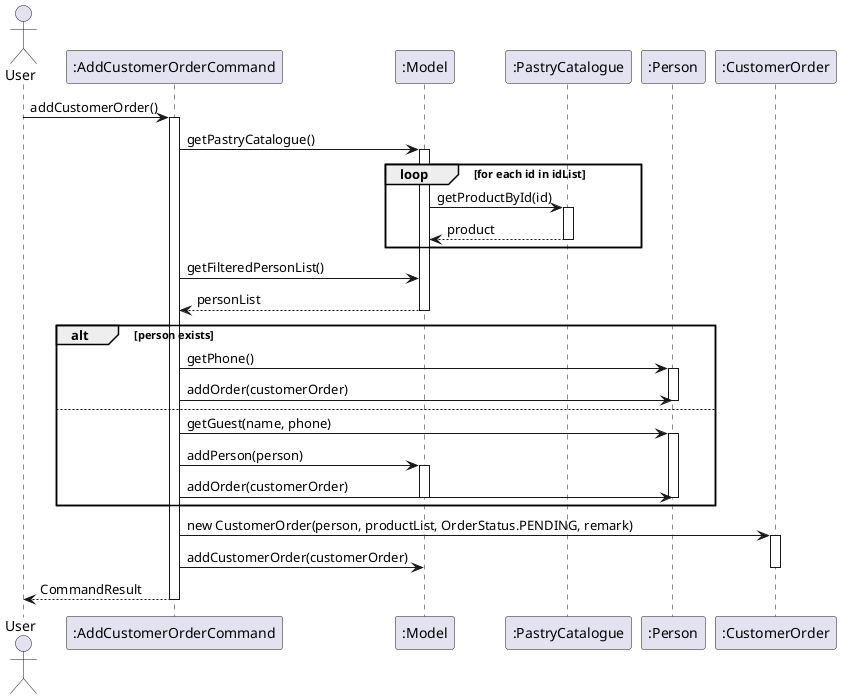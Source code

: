 @startuml
actor User
participant ":AddCustomerOrderCommand" as ACC
participant ":Model" as M
participant ":PastryCatalogue" as PC
participant ":Person" as P
participant ":CustomerOrder" as CO

User -> ACC: addCustomerOrder()
activate ACC
ACC -> M: getPastryCatalogue()
activate M
loop for each id in idList
    M -> PC: getProductById(id)
    activate PC
    PC --> M: product
    deactivate PC
end
ACC -> M: getFilteredPersonList()
M --> ACC: personList
deactivate M
alt person exists
    ACC -> P: getPhone()
    activate P
    ACC -> P: addOrder(customerOrder)
    deactivate P
else
    ACC -> P: getGuest(name, phone)
    activate P
    ACC -> M: addPerson(person)
    activate M
    ACC -> P: addOrder(customerOrder)
    deactivate M
    deactivate P
end
ACC -> CO: new CustomerOrder(person, productList, OrderStatus.PENDING, remark)
activate CO
ACC -> M: addCustomerOrder(customerOrder)
deactivate CO
ACC --> User: CommandResult
deactivate ACC
@enduml
